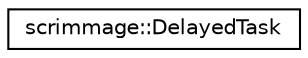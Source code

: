 digraph "Graphical Class Hierarchy"
{
 // LATEX_PDF_SIZE
  edge [fontname="Helvetica",fontsize="10",labelfontname="Helvetica",labelfontsize="10"];
  node [fontname="Helvetica",fontsize="10",shape=record];
  rankdir="LR";
  Node0 [label="scrimmage::DelayedTask",height=0.2,width=0.4,color="black", fillcolor="white", style="filled",URL="$classscrimmage_1_1DelayedTask.html",tooltip="repeats a task after a delay and some condition (if set) are met. The task can be set to repeat a fin..."];
}
